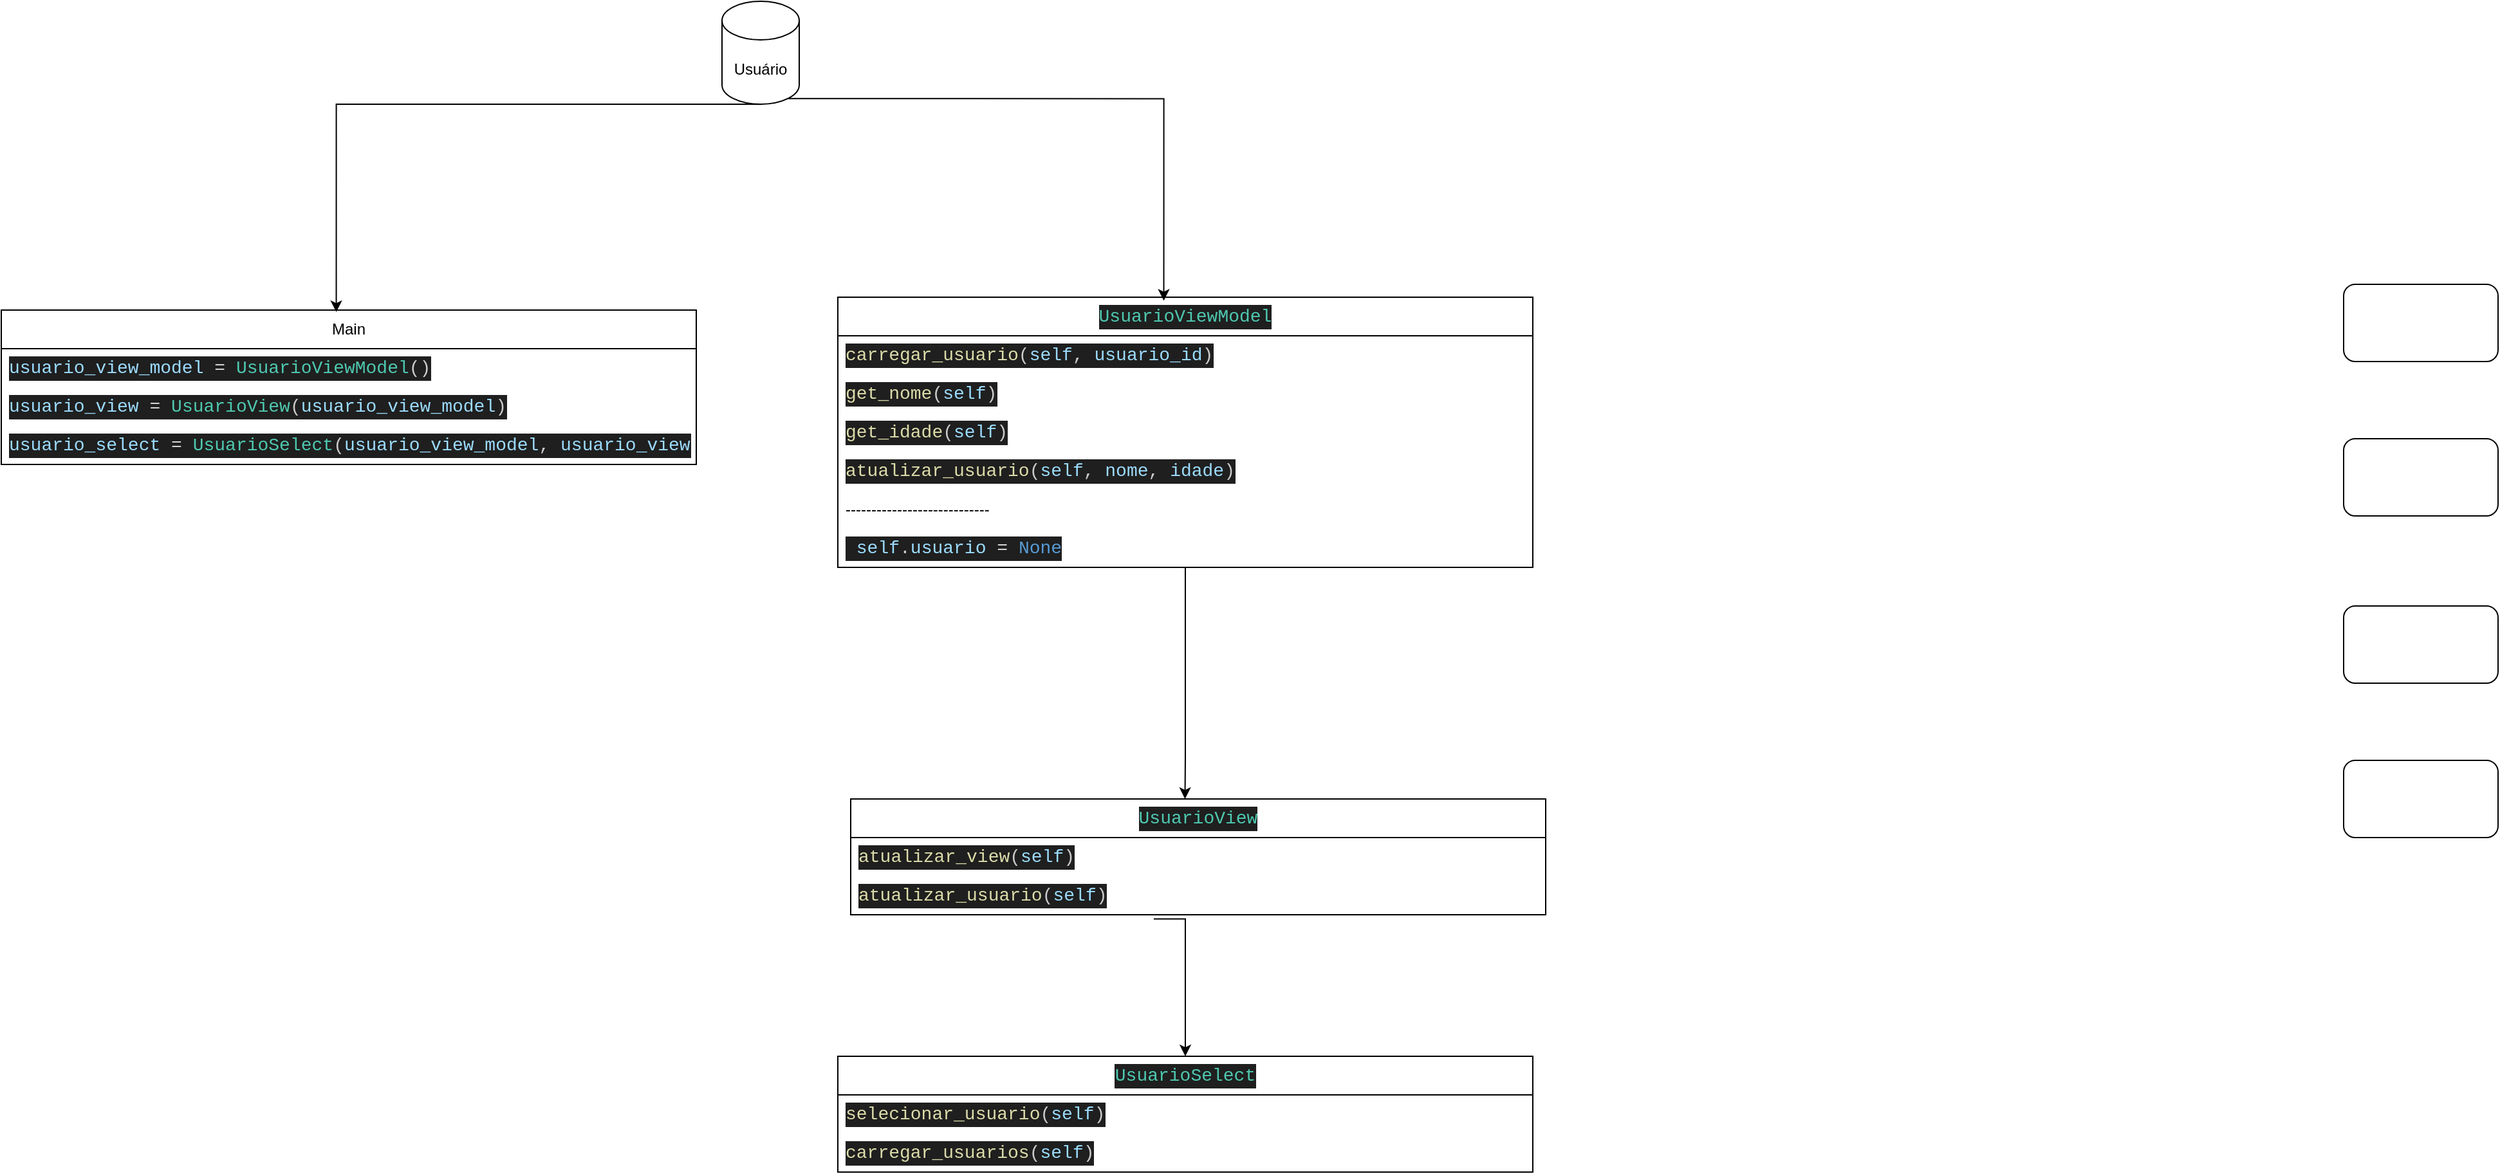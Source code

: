 <mxfile version="26.0.10">
  <diagram name="Página-1" id="mj6oomZYbgfLcBpx-Wtz">
    <mxGraphModel dx="1501" dy="831" grid="1" gridSize="10" guides="1" tooltips="1" connect="1" arrows="1" fold="1" page="1" pageScale="1" pageWidth="827" pageHeight="1169" math="0" shadow="0">
      <root>
        <mxCell id="0" />
        <mxCell id="1" parent="0" />
        <mxCell id="64cIQQ2CC3kGK3UZ2GKi-2" value="Main" style="swimlane;fontStyle=0;childLayout=stackLayout;horizontal=1;startSize=30;horizontalStack=0;resizeParent=1;resizeParentMax=0;resizeLast=0;collapsible=1;marginBottom=0;whiteSpace=wrap;html=1;" vertex="1" parent="1">
          <mxGeometry x="30" y="300" width="540" height="120" as="geometry" />
        </mxCell>
        <mxCell id="64cIQQ2CC3kGK3UZ2GKi-3" value="&lt;div style=&quot;color: rgb(204, 204, 204); background-color: rgb(31, 31, 31); font-family: Consolas, &amp;quot;Courier New&amp;quot;, monospace; line-height: 19px; white-space: pre;&quot;&gt;&lt;div style=&quot;font-size: 14px; line-height: 19px;&quot;&gt;&lt;span style=&quot;color: #9cdcfe;&quot;&gt;usuario_view_model&lt;/span&gt; &lt;span style=&quot;color: #d4d4d4;&quot;&gt;=&lt;/span&gt; &lt;span style=&quot;color: #4ec9b0;&quot;&gt;UsuarioViewModel&lt;/span&gt;()&lt;/div&gt;&lt;/div&gt;" style="text;strokeColor=none;fillColor=none;align=left;verticalAlign=middle;spacingLeft=4;spacingRight=4;overflow=hidden;points=[[0,0.5],[1,0.5]];portConstraint=eastwest;rotatable=0;whiteSpace=wrap;html=1;" vertex="1" parent="64cIQQ2CC3kGK3UZ2GKi-2">
          <mxGeometry y="30" width="540" height="30" as="geometry" />
        </mxCell>
        <mxCell id="64cIQQ2CC3kGK3UZ2GKi-4" value="&lt;div style=&quot;color: rgb(204, 204, 204); background-color: rgb(31, 31, 31); font-family: Consolas, &amp;quot;Courier New&amp;quot;, monospace; font-size: 14px; line-height: 19px; white-space: pre;&quot;&gt;&lt;span style=&quot;color: #9cdcfe;&quot;&gt;usuario_view&lt;/span&gt; &lt;span style=&quot;color: #d4d4d4;&quot;&gt;=&lt;/span&gt; &lt;span style=&quot;color: #4ec9b0;&quot;&gt;UsuarioView&lt;/span&gt;(&lt;span style=&quot;color: #9cdcfe;&quot;&gt;usuario_view_model&lt;/span&gt;)&lt;/div&gt;" style="text;strokeColor=none;fillColor=none;align=left;verticalAlign=middle;spacingLeft=4;spacingRight=4;overflow=hidden;points=[[0,0.5],[1,0.5]];portConstraint=eastwest;rotatable=0;whiteSpace=wrap;html=1;" vertex="1" parent="64cIQQ2CC3kGK3UZ2GKi-2">
          <mxGeometry y="60" width="540" height="30" as="geometry" />
        </mxCell>
        <mxCell id="64cIQQ2CC3kGK3UZ2GKi-5" value="&lt;div style=&quot;color: rgb(204, 204, 204); background-color: rgb(31, 31, 31); font-family: Consolas, &amp;quot;Courier New&amp;quot;, monospace; font-size: 14px; line-height: 19px; white-space: pre;&quot;&gt;&lt;span style=&quot;color: #9cdcfe;&quot;&gt;usuario_select&lt;/span&gt; &lt;span style=&quot;color: #d4d4d4;&quot;&gt;=&lt;/span&gt; &lt;span style=&quot;color: #4ec9b0;&quot;&gt;UsuarioSelect&lt;/span&gt;(&lt;span style=&quot;color: #9cdcfe;&quot;&gt;usuario_view_model&lt;/span&gt;, &lt;span style=&quot;color: #9cdcfe;&quot;&gt;usuario_view&lt;/span&gt;)&lt;/div&gt;" style="text;strokeColor=none;fillColor=none;align=left;verticalAlign=middle;spacingLeft=4;spacingRight=4;overflow=hidden;points=[[0,0.5],[1,0.5]];portConstraint=eastwest;rotatable=0;whiteSpace=wrap;html=1;" vertex="1" parent="64cIQQ2CC3kGK3UZ2GKi-2">
          <mxGeometry y="90" width="540" height="30" as="geometry" />
        </mxCell>
        <mxCell id="64cIQQ2CC3kGK3UZ2GKi-10" value="Usuário" style="shape=cylinder3;whiteSpace=wrap;html=1;boundedLbl=1;backgroundOutline=1;size=15;" vertex="1" parent="1">
          <mxGeometry x="590" y="60" width="60" height="80" as="geometry" />
        </mxCell>
        <mxCell id="64cIQQ2CC3kGK3UZ2GKi-11" style="edgeStyle=orthogonalEdgeStyle;rounded=0;orthogonalLoop=1;jettySize=auto;html=1;exitX=0.5;exitY=1;exitDx=0;exitDy=0;exitPerimeter=0;entryX=0.482;entryY=0.013;entryDx=0;entryDy=0;entryPerimeter=0;" edge="1" parent="1" source="64cIQQ2CC3kGK3UZ2GKi-10" target="64cIQQ2CC3kGK3UZ2GKi-2">
          <mxGeometry relative="1" as="geometry">
            <Array as="points">
              <mxPoint x="290" y="140" />
            </Array>
          </mxGeometry>
        </mxCell>
        <mxCell id="64cIQQ2CC3kGK3UZ2GKi-12" value="&lt;div style=&quot;color: rgb(204, 204, 204); background-color: rgb(31, 31, 31); font-family: Consolas, &amp;quot;Courier New&amp;quot;, monospace; font-size: 14px; line-height: 19px; white-space: pre;&quot;&gt;&lt;span style=&quot;color: #4ec9b0;&quot;&gt;UsuarioViewModel&lt;/span&gt;&lt;/div&gt;" style="swimlane;fontStyle=0;childLayout=stackLayout;horizontal=1;startSize=30;horizontalStack=0;resizeParent=1;resizeParentMax=0;resizeLast=0;collapsible=1;marginBottom=0;whiteSpace=wrap;html=1;" vertex="1" parent="1">
          <mxGeometry x="680" y="290" width="540" height="210" as="geometry" />
        </mxCell>
        <mxCell id="64cIQQ2CC3kGK3UZ2GKi-13" value="&lt;div style=&quot;color: rgb(204, 204, 204); background-color: rgb(31, 31, 31); font-family: Consolas, &amp;quot;Courier New&amp;quot;, monospace; line-height: 19px; white-space: pre;&quot;&gt;&lt;div style=&quot;font-size: 14px; line-height: 19px;&quot;&gt;&lt;div style=&quot;line-height: 19px;&quot;&gt;&lt;span style=&quot;color: #dcdcaa;&quot;&gt;carregar_usuario&lt;/span&gt;(&lt;span style=&quot;color: #9cdcfe;&quot;&gt;self&lt;/span&gt;, &lt;span style=&quot;color: #9cdcfe;&quot;&gt;usuario_id&lt;/span&gt;)&lt;/div&gt;&lt;/div&gt;&lt;/div&gt;" style="text;strokeColor=none;fillColor=none;align=left;verticalAlign=middle;spacingLeft=4;spacingRight=4;overflow=hidden;points=[[0,0.5],[1,0.5]];portConstraint=eastwest;rotatable=0;whiteSpace=wrap;html=1;" vertex="1" parent="64cIQQ2CC3kGK3UZ2GKi-12">
          <mxGeometry y="30" width="540" height="30" as="geometry" />
        </mxCell>
        <mxCell id="64cIQQ2CC3kGK3UZ2GKi-14" value="&lt;div style=&quot;color: rgb(204, 204, 204); background-color: rgb(31, 31, 31); font-family: Consolas, &amp;quot;Courier New&amp;quot;, monospace; font-size: 14px; line-height: 19px; white-space: pre;&quot;&gt;&lt;div style=&quot;line-height: 19px;&quot;&gt;&lt;span style=&quot;color: #dcdcaa;&quot;&gt;get_nome&lt;/span&gt;(&lt;span style=&quot;color: #9cdcfe;&quot;&gt;self&lt;/span&gt;)&lt;/div&gt;&lt;/div&gt;" style="text;strokeColor=none;fillColor=none;align=left;verticalAlign=middle;spacingLeft=4;spacingRight=4;overflow=hidden;points=[[0,0.5],[1,0.5]];portConstraint=eastwest;rotatable=0;whiteSpace=wrap;html=1;" vertex="1" parent="64cIQQ2CC3kGK3UZ2GKi-12">
          <mxGeometry y="60" width="540" height="30" as="geometry" />
        </mxCell>
        <mxCell id="64cIQQ2CC3kGK3UZ2GKi-15" value="&lt;div style=&quot;color: rgb(204, 204, 204); background-color: rgb(31, 31, 31); font-family: Consolas, &amp;quot;Courier New&amp;quot;, monospace; font-size: 14px; line-height: 19px; white-space: pre;&quot;&gt;&lt;div style=&quot;line-height: 19px;&quot;&gt;&lt;span style=&quot;color: #dcdcaa;&quot;&gt;get_idade&lt;/span&gt;(&lt;span style=&quot;color: #9cdcfe;&quot;&gt;self&lt;/span&gt;)&lt;/div&gt;&lt;/div&gt;" style="text;strokeColor=none;fillColor=none;align=left;verticalAlign=middle;spacingLeft=4;spacingRight=4;overflow=hidden;points=[[0,0.5],[1,0.5]];portConstraint=eastwest;rotatable=0;whiteSpace=wrap;html=1;" vertex="1" parent="64cIQQ2CC3kGK3UZ2GKi-12">
          <mxGeometry y="90" width="540" height="30" as="geometry" />
        </mxCell>
        <mxCell id="64cIQQ2CC3kGK3UZ2GKi-17" value="&lt;div style=&quot;color: rgb(204, 204, 204); background-color: rgb(31, 31, 31); font-family: Consolas, &amp;quot;Courier New&amp;quot;, monospace; font-size: 14px; line-height: 19px; white-space: pre;&quot;&gt;&lt;span style=&quot;color: #dcdcaa;&quot;&gt;atualizar_usuario&lt;/span&gt;(&lt;span style=&quot;color: #9cdcfe;&quot;&gt;self&lt;/span&gt;, &lt;span style=&quot;color: #9cdcfe;&quot;&gt;nome&lt;/span&gt;, &lt;span style=&quot;color: #9cdcfe;&quot;&gt;idade&lt;/span&gt;)&lt;/div&gt;" style="text;strokeColor=none;fillColor=none;align=left;verticalAlign=middle;spacingLeft=4;spacingRight=4;overflow=hidden;points=[[0,0.5],[1,0.5]];portConstraint=eastwest;rotatable=0;whiteSpace=wrap;html=1;" vertex="1" parent="64cIQQ2CC3kGK3UZ2GKi-12">
          <mxGeometry y="120" width="540" height="30" as="geometry" />
        </mxCell>
        <mxCell id="64cIQQ2CC3kGK3UZ2GKi-16" value="----------------------------" style="text;strokeColor=none;fillColor=none;align=left;verticalAlign=middle;spacingLeft=4;spacingRight=4;overflow=hidden;points=[[0,0.5],[1,0.5]];portConstraint=eastwest;rotatable=0;whiteSpace=wrap;html=1;" vertex="1" parent="64cIQQ2CC3kGK3UZ2GKi-12">
          <mxGeometry y="150" width="540" height="30" as="geometry" />
        </mxCell>
        <mxCell id="64cIQQ2CC3kGK3UZ2GKi-18" value="&lt;div style=&quot;color: rgb(204, 204, 204); background-color: rgb(31, 31, 31); font-family: Consolas, &amp;quot;Courier New&amp;quot;, monospace; font-size: 14px; line-height: 19px; white-space: pre;&quot;&gt;&amp;nbsp;&lt;span style=&quot;color: #9cdcfe;&quot;&gt;self&lt;/span&gt;.&lt;span style=&quot;color: #9cdcfe;&quot;&gt;usuario&lt;/span&gt; &lt;span style=&quot;color: #d4d4d4;&quot;&gt;=&lt;/span&gt; &lt;span style=&quot;color: #569cd6;&quot;&gt;None&lt;/span&gt;&lt;/div&gt;" style="text;strokeColor=none;fillColor=none;align=left;verticalAlign=middle;spacingLeft=4;spacingRight=4;overflow=hidden;points=[[0,0.5],[1,0.5]];portConstraint=eastwest;rotatable=0;whiteSpace=wrap;html=1;" vertex="1" parent="64cIQQ2CC3kGK3UZ2GKi-12">
          <mxGeometry y="180" width="540" height="30" as="geometry" />
        </mxCell>
        <mxCell id="64cIQQ2CC3kGK3UZ2GKi-20" style="edgeStyle=orthogonalEdgeStyle;rounded=0;orthogonalLoop=1;jettySize=auto;html=1;exitX=0.855;exitY=1;exitDx=0;exitDy=-4.35;exitPerimeter=0;entryX=0.469;entryY=0.013;entryDx=0;entryDy=0;entryPerimeter=0;" edge="1" parent="1" source="64cIQQ2CC3kGK3UZ2GKi-10" target="64cIQQ2CC3kGK3UZ2GKi-12">
          <mxGeometry relative="1" as="geometry" />
        </mxCell>
        <mxCell id="64cIQQ2CC3kGK3UZ2GKi-33" style="edgeStyle=orthogonalEdgeStyle;rounded=0;orthogonalLoop=1;jettySize=auto;html=1;entryX=0.5;entryY=0;entryDx=0;entryDy=0;exitX=0.436;exitY=1.107;exitDx=0;exitDy=0;exitPerimeter=0;" edge="1" parent="1" source="64cIQQ2CC3kGK3UZ2GKi-23" target="64cIQQ2CC3kGK3UZ2GKi-30">
          <mxGeometry relative="1" as="geometry">
            <Array as="points">
              <mxPoint x="950" y="773" />
            </Array>
          </mxGeometry>
        </mxCell>
        <mxCell id="64cIQQ2CC3kGK3UZ2GKi-21" value="&lt;div style=&quot;color: rgb(204, 204, 204); background-color: rgb(31, 31, 31); font-family: Consolas, &amp;quot;Courier New&amp;quot;, monospace; font-size: 14px; line-height: 19px; white-space: pre;&quot;&gt;&lt;div style=&quot;line-height: 19px;&quot;&gt;&lt;span style=&quot;color: #4ec9b0;&quot;&gt;UsuarioView&lt;/span&gt;&lt;/div&gt;&lt;/div&gt;" style="swimlane;fontStyle=0;childLayout=stackLayout;horizontal=1;startSize=30;horizontalStack=0;resizeParent=1;resizeParentMax=0;resizeLast=0;collapsible=1;marginBottom=0;whiteSpace=wrap;html=1;" vertex="1" parent="1">
          <mxGeometry x="690" y="680" width="540" height="90" as="geometry" />
        </mxCell>
        <mxCell id="64cIQQ2CC3kGK3UZ2GKi-22" value="&lt;div style=&quot;color: rgb(204, 204, 204); background-color: rgb(31, 31, 31); font-family: Consolas, &amp;quot;Courier New&amp;quot;, monospace; line-height: 19px; white-space: pre;&quot;&gt;&lt;div style=&quot;font-size: 14px; line-height: 19px;&quot;&gt;&lt;div style=&quot;line-height: 19px;&quot;&gt;&lt;div style=&quot;line-height: 19px;&quot;&gt;&lt;span style=&quot;color: #dcdcaa;&quot;&gt;atualizar_view&lt;/span&gt;(&lt;span style=&quot;color: #9cdcfe;&quot;&gt;self&lt;/span&gt;)&lt;/div&gt;&lt;/div&gt;&lt;/div&gt;&lt;/div&gt;" style="text;strokeColor=none;fillColor=none;align=left;verticalAlign=middle;spacingLeft=4;spacingRight=4;overflow=hidden;points=[[0,0.5],[1,0.5]];portConstraint=eastwest;rotatable=0;whiteSpace=wrap;html=1;" vertex="1" parent="64cIQQ2CC3kGK3UZ2GKi-21">
          <mxGeometry y="30" width="540" height="30" as="geometry" />
        </mxCell>
        <mxCell id="64cIQQ2CC3kGK3UZ2GKi-23" value="&lt;div style=&quot;color: rgb(204, 204, 204); background-color: rgb(31, 31, 31); font-family: Consolas, &amp;quot;Courier New&amp;quot;, monospace; font-size: 14px; line-height: 19px; white-space: pre;&quot;&gt;&lt;div style=&quot;line-height: 19px;&quot;&gt;&lt;div style=&quot;line-height: 19px;&quot;&gt;&lt;span style=&quot;color: #dcdcaa;&quot;&gt;atualizar_usuario&lt;/span&gt;(&lt;span style=&quot;color: #9cdcfe;&quot;&gt;self&lt;/span&gt;)&lt;/div&gt;&lt;/div&gt;&lt;/div&gt;" style="text;strokeColor=none;fillColor=none;align=left;verticalAlign=middle;spacingLeft=4;spacingRight=4;overflow=hidden;points=[[0,0.5],[1,0.5]];portConstraint=eastwest;rotatable=0;whiteSpace=wrap;html=1;" vertex="1" parent="64cIQQ2CC3kGK3UZ2GKi-21">
          <mxGeometry y="60" width="540" height="30" as="geometry" />
        </mxCell>
        <mxCell id="64cIQQ2CC3kGK3UZ2GKi-29" style="edgeStyle=orthogonalEdgeStyle;rounded=0;orthogonalLoop=1;jettySize=auto;html=1;entryX=0.481;entryY=0;entryDx=0;entryDy=0;entryPerimeter=0;" edge="1" parent="1" target="64cIQQ2CC3kGK3UZ2GKi-21">
          <mxGeometry relative="1" as="geometry">
            <mxPoint x="944" y="500" as="sourcePoint" />
            <mxPoint x="924" y="659" as="targetPoint" />
            <Array as="points">
              <mxPoint x="950" y="500" />
              <mxPoint x="950" y="647" />
            </Array>
          </mxGeometry>
        </mxCell>
        <mxCell id="64cIQQ2CC3kGK3UZ2GKi-30" value="&lt;div style=&quot;color: rgb(204, 204, 204); background-color: rgb(31, 31, 31); font-family: Consolas, &amp;quot;Courier New&amp;quot;, monospace; font-size: 14px; line-height: 19px; white-space: pre;&quot;&gt;&lt;div style=&quot;line-height: 19px;&quot;&gt;&lt;div style=&quot;line-height: 19px;&quot;&gt;&lt;span style=&quot;color: #4ec9b0;&quot;&gt;UsuarioSelect&lt;/span&gt;&lt;/div&gt;&lt;/div&gt;&lt;/div&gt;" style="swimlane;fontStyle=0;childLayout=stackLayout;horizontal=1;startSize=30;horizontalStack=0;resizeParent=1;resizeParentMax=0;resizeLast=0;collapsible=1;marginBottom=0;whiteSpace=wrap;html=1;" vertex="1" parent="1">
          <mxGeometry x="680" y="880" width="540" height="90" as="geometry" />
        </mxCell>
        <mxCell id="64cIQQ2CC3kGK3UZ2GKi-31" value="&lt;div style=&quot;color: rgb(204, 204, 204); background-color: rgb(31, 31, 31); font-family: Consolas, &amp;quot;Courier New&amp;quot;, monospace; line-height: 19px; white-space: pre;&quot;&gt;&lt;div style=&quot;font-size: 14px; line-height: 19px;&quot;&gt;&lt;div style=&quot;line-height: 19px;&quot;&gt;&lt;div style=&quot;line-height: 19px;&quot;&gt;&lt;div style=&quot;line-height: 19px;&quot;&gt;&lt;span style=&quot;color: #dcdcaa;&quot;&gt;selecionar_usuario&lt;/span&gt;(&lt;span style=&quot;color: #9cdcfe;&quot;&gt;self&lt;/span&gt;)&lt;/div&gt;&lt;/div&gt;&lt;/div&gt;&lt;/div&gt;&lt;/div&gt;" style="text;strokeColor=none;fillColor=none;align=left;verticalAlign=middle;spacingLeft=4;spacingRight=4;overflow=hidden;points=[[0,0.5],[1,0.5]];portConstraint=eastwest;rotatable=0;whiteSpace=wrap;html=1;" vertex="1" parent="64cIQQ2CC3kGK3UZ2GKi-30">
          <mxGeometry y="30" width="540" height="30" as="geometry" />
        </mxCell>
        <mxCell id="64cIQQ2CC3kGK3UZ2GKi-32" value="&lt;div style=&quot;color: rgb(204, 204, 204); background-color: rgb(31, 31, 31); font-family: Consolas, &amp;quot;Courier New&amp;quot;, monospace; font-size: 14px; line-height: 19px; white-space: pre;&quot;&gt;&lt;div style=&quot;line-height: 19px;&quot;&gt;&lt;div style=&quot;line-height: 19px;&quot;&gt;&lt;div style=&quot;line-height: 19px;&quot;&gt;&lt;span style=&quot;color: #dcdcaa;&quot;&gt;carregar_usuarios&lt;/span&gt;(&lt;span style=&quot;color: #9cdcfe;&quot;&gt;self&lt;/span&gt;)&lt;/div&gt;&lt;/div&gt;&lt;/div&gt;&lt;/div&gt;" style="text;strokeColor=none;fillColor=none;align=left;verticalAlign=middle;spacingLeft=4;spacingRight=4;overflow=hidden;points=[[0,0.5],[1,0.5]];portConstraint=eastwest;rotatable=0;whiteSpace=wrap;html=1;" vertex="1" parent="64cIQQ2CC3kGK3UZ2GKi-30">
          <mxGeometry y="60" width="540" height="30" as="geometry" />
        </mxCell>
        <mxCell id="64cIQQ2CC3kGK3UZ2GKi-34" value="" style="rounded=1;whiteSpace=wrap;html=1;" vertex="1" parent="1">
          <mxGeometry x="1850" y="280" width="120" height="60" as="geometry" />
        </mxCell>
        <mxCell id="64cIQQ2CC3kGK3UZ2GKi-35" value="" style="rounded=1;whiteSpace=wrap;html=1;" vertex="1" parent="1">
          <mxGeometry x="1850" y="400" width="120" height="60" as="geometry" />
        </mxCell>
        <mxCell id="64cIQQ2CC3kGK3UZ2GKi-36" value="" style="rounded=1;whiteSpace=wrap;html=1;" vertex="1" parent="1">
          <mxGeometry x="1850" y="530" width="120" height="60" as="geometry" />
        </mxCell>
        <mxCell id="64cIQQ2CC3kGK3UZ2GKi-37" value="" style="rounded=1;whiteSpace=wrap;html=1;" vertex="1" parent="1">
          <mxGeometry x="1850" y="650" width="120" height="60" as="geometry" />
        </mxCell>
      </root>
    </mxGraphModel>
  </diagram>
</mxfile>
